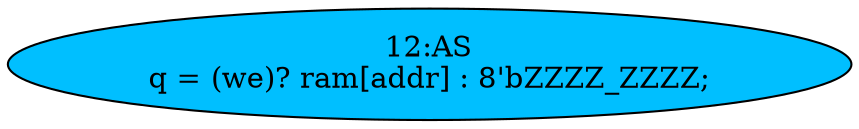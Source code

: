 strict digraph "" {
	node [label="\N"];
	"12:AS"	[ast="<pyverilog.vparser.ast.Assign object at 0x7fe7b594c2d0>",
		def_var="['q']",
		fillcolor=deepskyblue,
		label="12:AS
q = (we)? ram[addr] : 8'bZZZZ_ZZZZ;",
		statements="[]",
		style=filled,
		typ=Assign,
		use_var="['we', 'ram', 'addr']"];
}
